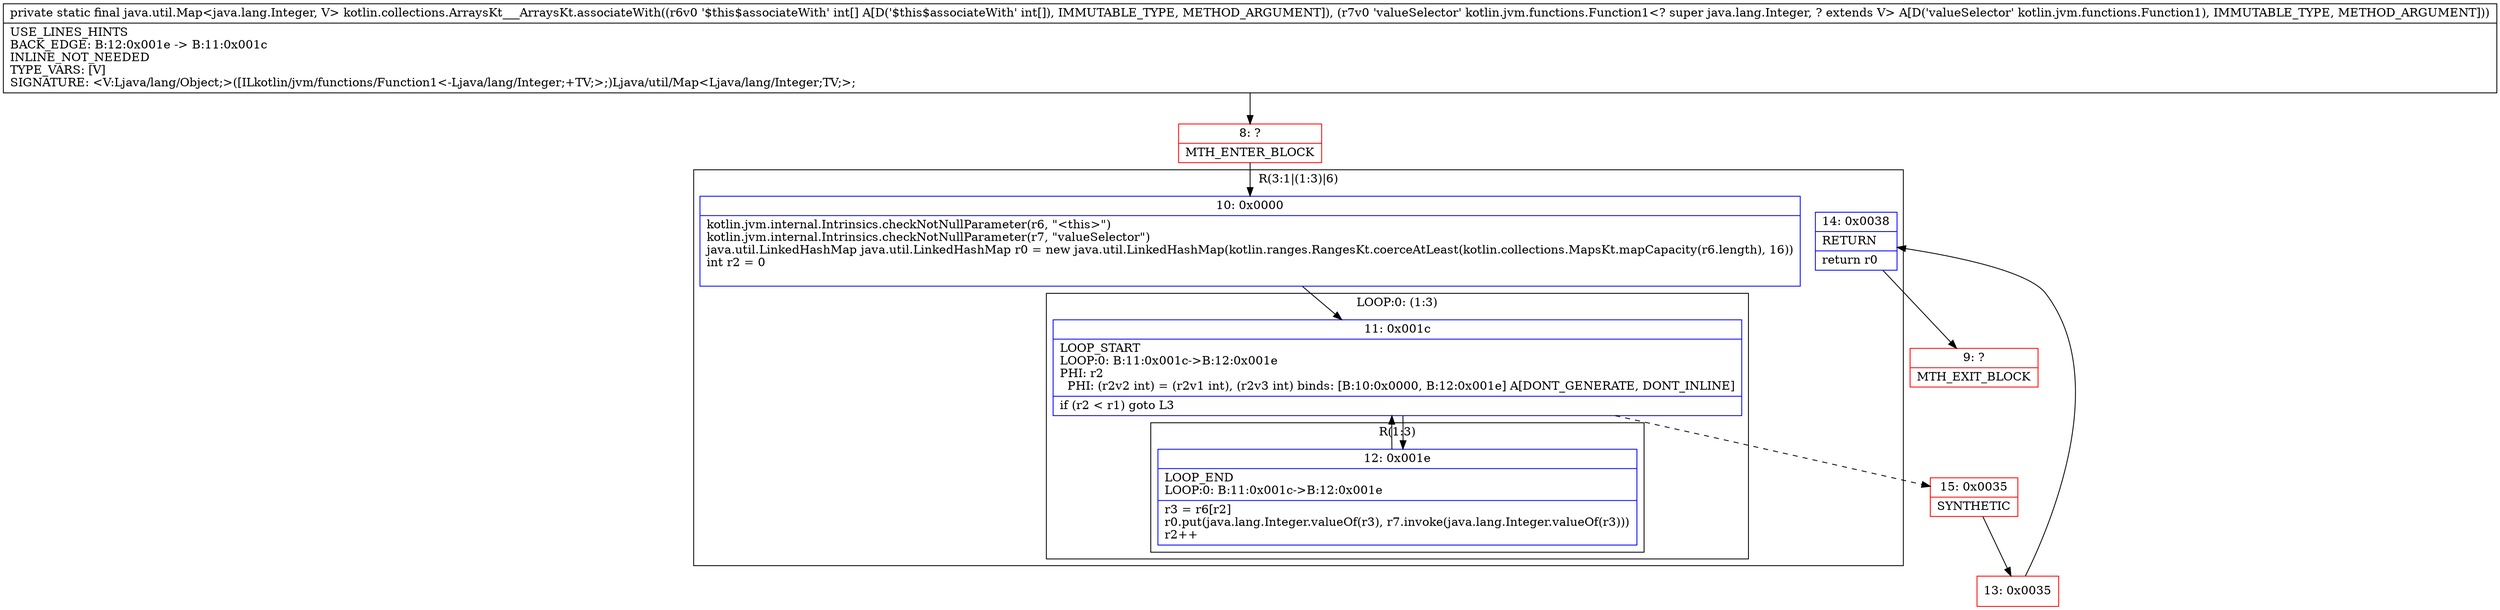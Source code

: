 digraph "CFG forkotlin.collections.ArraysKt___ArraysKt.associateWith([ILkotlin\/jvm\/functions\/Function1;)Ljava\/util\/Map;" {
subgraph cluster_Region_889300958 {
label = "R(3:1|(1:3)|6)";
node [shape=record,color=blue];
Node_10 [shape=record,label="{10\:\ 0x0000|kotlin.jvm.internal.Intrinsics.checkNotNullParameter(r6, \"\<this\>\")\lkotlin.jvm.internal.Intrinsics.checkNotNullParameter(r7, \"valueSelector\")\ljava.util.LinkedHashMap java.util.LinkedHashMap r0 = new java.util.LinkedHashMap(kotlin.ranges.RangesKt.coerceAtLeast(kotlin.collections.MapsKt.mapCapacity(r6.length), 16))\lint r2 = 0\l\l}"];
subgraph cluster_LoopRegion_1086391408 {
label = "LOOP:0: (1:3)";
node [shape=record,color=blue];
Node_11 [shape=record,label="{11\:\ 0x001c|LOOP_START\lLOOP:0: B:11:0x001c\-\>B:12:0x001e\lPHI: r2 \l  PHI: (r2v2 int) = (r2v1 int), (r2v3 int) binds: [B:10:0x0000, B:12:0x001e] A[DONT_GENERATE, DONT_INLINE]\l|if (r2 \< r1) goto L3\l}"];
subgraph cluster_Region_957665667 {
label = "R(1:3)";
node [shape=record,color=blue];
Node_12 [shape=record,label="{12\:\ 0x001e|LOOP_END\lLOOP:0: B:11:0x001c\-\>B:12:0x001e\l|r3 = r6[r2]\lr0.put(java.lang.Integer.valueOf(r3), r7.invoke(java.lang.Integer.valueOf(r3)))\lr2++\l}"];
}
}
Node_14 [shape=record,label="{14\:\ 0x0038|RETURN\l|return r0\l}"];
}
Node_8 [shape=record,color=red,label="{8\:\ ?|MTH_ENTER_BLOCK\l}"];
Node_15 [shape=record,color=red,label="{15\:\ 0x0035|SYNTHETIC\l}"];
Node_13 [shape=record,color=red,label="{13\:\ 0x0035}"];
Node_9 [shape=record,color=red,label="{9\:\ ?|MTH_EXIT_BLOCK\l}"];
MethodNode[shape=record,label="{private static final java.util.Map\<java.lang.Integer, V\> kotlin.collections.ArraysKt___ArraysKt.associateWith((r6v0 '$this$associateWith' int[] A[D('$this$associateWith' int[]), IMMUTABLE_TYPE, METHOD_ARGUMENT]), (r7v0 'valueSelector' kotlin.jvm.functions.Function1\<? super java.lang.Integer, ? extends V\> A[D('valueSelector' kotlin.jvm.functions.Function1), IMMUTABLE_TYPE, METHOD_ARGUMENT]))  | USE_LINES_HINTS\lBACK_EDGE: B:12:0x001e \-\> B:11:0x001c\lINLINE_NOT_NEEDED\lTYPE_VARS: [V]\lSIGNATURE: \<V:Ljava\/lang\/Object;\>([ILkotlin\/jvm\/functions\/Function1\<\-Ljava\/lang\/Integer;+TV;\>;)Ljava\/util\/Map\<Ljava\/lang\/Integer;TV;\>;\l}"];
MethodNode -> Node_8;Node_10 -> Node_11;
Node_11 -> Node_12;
Node_11 -> Node_15[style=dashed];
Node_12 -> Node_11;
Node_14 -> Node_9;
Node_8 -> Node_10;
Node_15 -> Node_13;
Node_13 -> Node_14;
}

